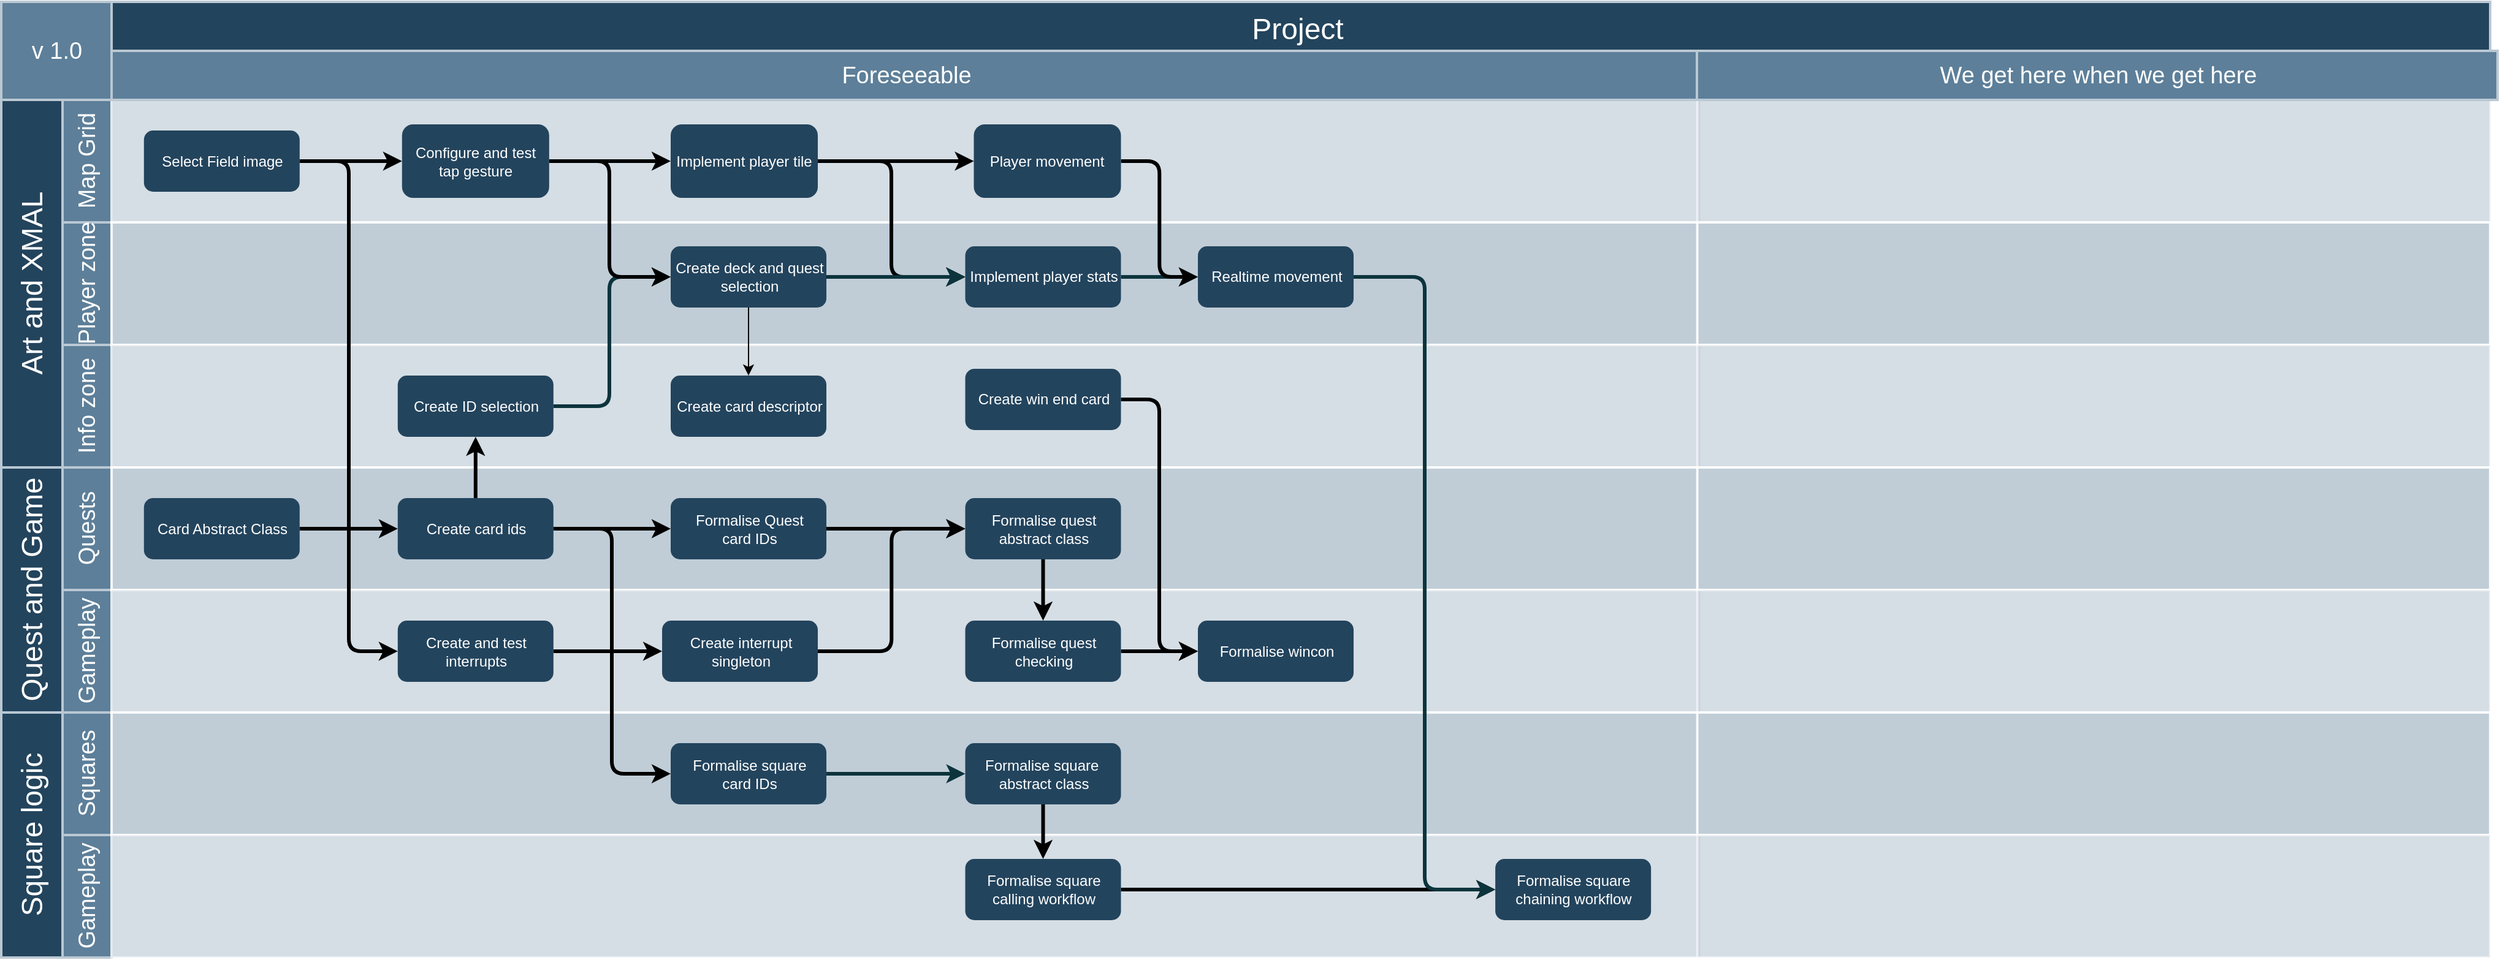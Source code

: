 <mxfile version="22.1.18" type="device">
  <diagram id="6a731a19-8d31-9384-78a2-239565b7b9f0" name="Page-1">
    <mxGraphModel dx="2200" dy="238" grid="1" gridSize="10" guides="1" tooltips="1" connect="1" arrows="1" fold="1" page="1" pageScale="1" pageWidth="1169" pageHeight="827" background="none" math="0" shadow="0">
      <root>
        <mxCell id="0" />
        <mxCell id="1" parent="0" />
        <mxCell id="56" value="Project&#xa;" style="strokeColor=#BAC8D3;fillColor=#23445D;fontSize=24;strokeWidth=2;fontFamily=Helvetica;html=1;fontColor=#FFFFFF;fontStyle=0;spacingBottom=8;spacingRight=0;spacingLeft=83;" parent="1" vertex="1">
          <mxGeometry x="154" y="850.5" width="2030" height="80" as="geometry" />
        </mxCell>
        <mxCell id="57" value="Art and XMAL" style="strokeColor=#BAC8D3;fillColor=#23445D;fontSize=24;strokeWidth=2;horizontal=0;fontFamily=Helvetica;html=1;fontColor=#FFFFFF;fontStyle=0" parent="1" vertex="1">
          <mxGeometry x="154" y="930.5" width="50" height="300" as="geometry" />
        </mxCell>
        <mxCell id="58" value="Map Grid" style="strokeColor=#BAC8D3;fillColor=#5d7f99;fontSize=19;strokeWidth=2;horizontal=0;fontFamily=Helvetica;html=1;labelBackgroundColor=none;fontColor=#FFFFFF;" parent="1" vertex="1">
          <mxGeometry x="204" y="930.5" width="40" height="100" as="geometry" />
        </mxCell>
        <mxCell id="59" value="v 1.0" style="strokeColor=#BAC8D3;fillColor=#5d7f99;fontSize=19;strokeWidth=2;fontFamily=Helvetica;html=1;labelBackgroundColor=none;fontColor=#FFFFFF;" parent="1" vertex="1">
          <mxGeometry x="154" y="850.5" width="90" height="80" as="geometry" />
        </mxCell>
        <mxCell id="60" value="Player zone" style="strokeColor=#BAC8D3;fillColor=#5d7f99;fontSize=19;strokeWidth=2;horizontal=0;fontFamily=Helvetica;html=1;labelBackgroundColor=none;fontColor=#FFFFFF;" parent="1" vertex="1">
          <mxGeometry x="204" y="1030.5" width="40" height="100" as="geometry" />
        </mxCell>
        <mxCell id="61" value="Info zone" style="strokeColor=#BAC8D3;fillColor=#5d7f99;fontSize=19;strokeWidth=2;horizontal=0;fontFamily=Helvetica;html=1;labelBackgroundColor=none;fontColor=#FFFFFF;" parent="1" vertex="1">
          <mxGeometry x="204" y="1130.5" width="40" height="100" as="geometry" />
        </mxCell>
        <mxCell id="62" value="Gameplay" style="strokeColor=#BAC8D3;fillColor=#5d7f99;fontSize=19;strokeWidth=2;horizontal=0;fontFamily=Helvetica;html=1;labelBackgroundColor=none;fontColor=#FFFFFF;" parent="1" vertex="1">
          <mxGeometry x="204" y="1330.5" width="40" height="100" as="geometry" />
        </mxCell>
        <mxCell id="63" value="Quests" style="strokeColor=#BAC8D3;fillColor=#5d7f99;fontSize=19;strokeWidth=2;horizontal=0;fontFamily=Helvetica;html=1;labelBackgroundColor=none;fontColor=#FFFFFF;" parent="1" vertex="1">
          <mxGeometry x="204" y="1230.5" width="40" height="100" as="geometry" />
        </mxCell>
        <mxCell id="64" value="Quest and Game" style="strokeColor=#BAC8D3;fillColor=#23445D;fontSize=24;strokeWidth=2;horizontal=0;fontFamily=Helvetica;html=1;fontColor=#FFFFFF;fontStyle=0" parent="1" vertex="1">
          <mxGeometry x="154" y="1230.5" width="50" height="200" as="geometry" />
        </mxCell>
        <mxCell id="65" value="Gameplay" style="strokeColor=#BAC8D3;fillColor=#5d7f99;fontSize=19;strokeWidth=2;horizontal=0;fontFamily=Helvetica;html=1;labelBackgroundColor=none;fontColor=#FFFFFF;" parent="1" vertex="1">
          <mxGeometry x="204" y="1530.5" width="40" height="100" as="geometry" />
        </mxCell>
        <mxCell id="66" value="Squares" style="strokeColor=#BAC8D3;fillColor=#5d7f99;fontSize=19;strokeWidth=2;horizontal=0;fontFamily=Helvetica;html=1;labelBackgroundColor=none;fontColor=#FFFFFF;" parent="1" vertex="1">
          <mxGeometry x="204" y="1430.5" width="40" height="100" as="geometry" />
        </mxCell>
        <mxCell id="67" value="Square logic" style="strokeColor=#BAC8D3;fillColor=#23445D;fontSize=24;strokeWidth=2;horizontal=0;fontFamily=Helvetica;html=1;fontColor=#FFFFFF;fontStyle=0" parent="1" vertex="1">
          <mxGeometry x="154" y="1430.5" width="50" height="200" as="geometry" />
        </mxCell>
        <mxCell id="68" value="" style="strokeColor=#FFFFFF;fillColor=#BAC8D3;fontSize=18;strokeWidth=2;fontFamily=Helvetica;html=1;opacity=60;" parent="1" vertex="1">
          <mxGeometry x="244" y="930.5" width="1296" height="100" as="geometry" />
        </mxCell>
        <mxCell id="69" value="" style="strokeColor=#FFFFFF;fillColor=#BAC8D3;fontSize=18;strokeWidth=2;fontFamily=Helvetica;html=1;opacity=90;" parent="1" vertex="1">
          <mxGeometry x="244" y="1030.5" width="1296" height="100" as="geometry" />
        </mxCell>
        <mxCell id="70" value="" style="strokeColor=#FFFFFF;fillColor=#BAC8D3;fontSize=18;strokeWidth=2;fontFamily=Helvetica;html=1;opacity=60;" parent="1" vertex="1">
          <mxGeometry x="244" y="1130.5" width="1296" height="100" as="geometry" />
        </mxCell>
        <mxCell id="71" value="" style="strokeColor=#FFFFFF;fillColor=#BAC8D3;fontSize=18;strokeWidth=2;fontFamily=Helvetica;html=1;opacity=90;" parent="1" vertex="1">
          <mxGeometry x="244" y="1230.5" width="1296" height="100" as="geometry" />
        </mxCell>
        <mxCell id="72" value="" style="strokeColor=#FFFFFF;fillColor=#BAC8D3;fontSize=18;strokeWidth=2;fontFamily=Helvetica;html=1;opacity=60;" parent="1" vertex="1">
          <mxGeometry x="244" y="1330.5" width="1296" height="100" as="geometry" />
        </mxCell>
        <mxCell id="73" value="" style="strokeColor=#FFFFFF;fillColor=#BAC8D3;fontSize=18;strokeWidth=2;fontFamily=Helvetica;html=1;opacity=90;" parent="1" vertex="1">
          <mxGeometry x="244" y="1430.5" width="1296" height="100" as="geometry" />
        </mxCell>
        <mxCell id="74" value="" style="strokeColor=#FFFFFF;fillColor=#BAC8D3;fontSize=18;strokeWidth=2;fontFamily=Helvetica;html=1;opacity=60;" parent="1" vertex="1">
          <mxGeometry x="244" y="1530.5" width="1296" height="100" as="geometry" />
        </mxCell>
        <mxCell id="82" value="" style="strokeColor=#FFFFFF;fillColor=#BAC8D3;fontSize=18;strokeWidth=2;fontFamily=Helvetica;html=1;opacity=60;" parent="1" vertex="1">
          <mxGeometry x="1537.333" y="930.5" width="647" height="100" as="geometry" />
        </mxCell>
        <mxCell id="83" value="" style="strokeColor=#FFFFFF;fillColor=#BAC8D3;fontSize=18;strokeWidth=2;fontFamily=Helvetica;html=1;opacity=90;" parent="1" vertex="1">
          <mxGeometry x="1537.333" y="1030.5" width="646.667" height="100" as="geometry" />
        </mxCell>
        <mxCell id="84" value="" style="strokeColor=#FFFFFF;fillColor=#BAC8D3;fontSize=18;strokeWidth=2;fontFamily=Helvetica;html=1;opacity=60;" parent="1" vertex="1">
          <mxGeometry x="1537.333" y="1130.5" width="646.667" height="100" as="geometry" />
        </mxCell>
        <mxCell id="85" value="" style="strokeColor=#FFFFFF;fillColor=#BAC8D3;fontSize=18;strokeWidth=2;fontFamily=Helvetica;html=1;opacity=90;" parent="1" vertex="1">
          <mxGeometry x="1537.333" y="1230.5" width="646.667" height="100" as="geometry" />
        </mxCell>
        <mxCell id="86" value="" style="strokeColor=#FFFFFF;fillColor=#BAC8D3;fontSize=18;strokeWidth=2;fontFamily=Helvetica;html=1;opacity=60;" parent="1" vertex="1">
          <mxGeometry x="1537.333" y="1330.5" width="646.667" height="100" as="geometry" />
        </mxCell>
        <mxCell id="87" value="" style="strokeColor=#FFFFFF;fillColor=#BAC8D3;fontSize=18;strokeWidth=2;fontFamily=Helvetica;html=1;opacity=90;" parent="1" vertex="1">
          <mxGeometry x="1537.333" y="1430.5" width="646.667" height="100" as="geometry" />
        </mxCell>
        <mxCell id="88" value="" style="strokeColor=#FFFFFF;fillColor=#BAC8D3;fontSize=18;strokeWidth=2;fontFamily=Helvetica;html=1;opacity=60;fontStyle=4" parent="1" vertex="1">
          <mxGeometry x="1537.333" y="1530.5" width="646.667" height="100" as="geometry" />
        </mxCell>
        <mxCell id="KreT_QJVxRflNTfqCWUp-144" value="" style="edgeStyle=orthogonalEdgeStyle;rounded=0;orthogonalLoop=1;jettySize=auto;html=1;strokeWidth=3;" edge="1" parent="1" source="90" target="KreT_QJVxRflNTfqCWUp-143">
          <mxGeometry relative="1" as="geometry" />
        </mxCell>
        <mxCell id="KreT_QJVxRflNTfqCWUp-169" value="" style="edgeStyle=elbowEdgeStyle;rounded=1;orthogonalLoop=1;jettySize=auto;html=1;strokeWidth=3;curved=0;" edge="1" parent="1" source="90" target="KreT_QJVxRflNTfqCWUp-167">
          <mxGeometry relative="1" as="geometry" />
        </mxCell>
        <mxCell id="90" value="Select Field image" style="rounded=1;fillColor=#23445D;strokeColor=none;strokeWidth=2;fontFamily=Helvetica;html=1;gradientColor=none;fontColor=#FFFFFF;" parent="1" vertex="1">
          <mxGeometry x="270.395" y="955.5" width="127" height="50" as="geometry" />
        </mxCell>
        <mxCell id="KreT_QJVxRflNTfqCWUp-160" value="" style="edgeStyle=orthogonalEdgeStyle;rounded=0;orthogonalLoop=1;jettySize=auto;html=1;" edge="1" parent="1" source="91" target="KreT_QJVxRflNTfqCWUp-157">
          <mxGeometry relative="1" as="geometry" />
        </mxCell>
        <mxCell id="91" value="Create deck and quest&lt;br&gt;selection" style="rounded=1;fillColor=#23445D;strokeColor=none;strokeWidth=2;fontFamily=Helvetica;html=1;gradientColor=none;fontColor=#FFFFFF;" parent="1" vertex="1">
          <mxGeometry x="700.005" y="1050" width="127" height="50" as="geometry" />
        </mxCell>
        <mxCell id="92" value="&lt;font color=&quot;#ffffff&quot;&gt;Create ID selection&lt;/font&gt;" style="rounded=1;fillColor=#23445D;strokeColor=none;strokeWidth=2;fontFamily=Helvetica;html=1;gradientColor=none;" parent="1" vertex="1">
          <mxGeometry x="477.394" y="1155.5" width="127" height="50" as="geometry" />
        </mxCell>
        <mxCell id="KreT_QJVxRflNTfqCWUp-172" value="" style="edgeStyle=elbowEdgeStyle;rounded=1;orthogonalLoop=1;jettySize=auto;html=1;curved=0;strokeWidth=3;" edge="1" parent="1" source="93" target="KreT_QJVxRflNTfqCWUp-170">
          <mxGeometry relative="1" as="geometry" />
        </mxCell>
        <mxCell id="93" value="Formalise Quest&lt;br&gt;card IDs" style="rounded=1;fillColor=#23445D;strokeColor=none;strokeWidth=2;fontFamily=Helvetica;html=1;gradientColor=none;fontColor=#FFFFFF;" parent="1" vertex="1">
          <mxGeometry x="700.005" y="1255.5" width="127" height="50" as="geometry" />
        </mxCell>
        <mxCell id="98" value="&lt;font color=&quot;#ffffff&quot;&gt;Realtime movement&lt;/font&gt;" style="rounded=1;fillColor=#23445D;strokeColor=none;strokeWidth=2;fontFamily=Helvetica;html=1;gradientColor=none;" parent="1" vertex="1">
          <mxGeometry x="1130.001" y="1050" width="127" height="50" as="geometry" />
        </mxCell>
        <mxCell id="KreT_QJVxRflNTfqCWUp-195" value="" style="edgeStyle=orthogonalEdgeStyle;rounded=1;orthogonalLoop=1;jettySize=auto;html=1;entryX=0;entryY=0.5;entryDx=0;entryDy=0;curved=0;strokeWidth=3;" edge="1" parent="1" source="101" target="111">
          <mxGeometry relative="1" as="geometry" />
        </mxCell>
        <mxCell id="101" value="Formalise square&lt;br&gt;calling workflow" style="rounded=1;fillColor=#23445D;strokeColor=none;strokeWidth=2;fontFamily=Helvetica;html=1;gradientColor=none;fontColor=#FFFFFF;" parent="1" vertex="1">
          <mxGeometry x="940.255" y="1550" width="127" height="50" as="geometry" />
        </mxCell>
        <mxCell id="102" value="&lt;font color=&quot;#ffffff&quot;&gt;Formalise square&lt;br&gt;card IDs&lt;br&gt;&lt;/font&gt;" style="rounded=1;fillColor=#23445D;strokeColor=none;strokeWidth=2;fontFamily=Helvetica;html=1;gradientColor=none;" parent="1" vertex="1">
          <mxGeometry x="700.009" y="1455.5" width="127" height="50" as="geometry" />
        </mxCell>
        <mxCell id="KreT_QJVxRflNTfqCWUp-180" value="" style="edgeStyle=orthogonalEdgeStyle;rounded=0;orthogonalLoop=1;jettySize=auto;html=1;strokeWidth=3;" edge="1" parent="1" source="103" target="101">
          <mxGeometry relative="1" as="geometry" />
        </mxCell>
        <mxCell id="103" value="&lt;font color=&quot;#ffffff&quot;&gt;Formalise square&amp;nbsp;&lt;br&gt;abstract class&lt;/font&gt;" style="rounded=1;fillColor=#23445D;strokeColor=none;strokeWidth=2;fontFamily=Helvetica;html=1;gradientColor=none;" parent="1" vertex="1">
          <mxGeometry x="940.255" y="1455.5" width="127" height="50" as="geometry" />
        </mxCell>
        <mxCell id="111" value="Formalise square&lt;br&gt;chaining workflow" style="rounded=1;fillColor=#23445D;strokeColor=none;strokeWidth=2;gradientColor=none;fontFamily=Helvetica;html=1;fontColor=#FFFFFF;" parent="1" vertex="1">
          <mxGeometry x="1372.572" y="1550" width="127" height="50" as="geometry" />
        </mxCell>
        <mxCell id="114" value="" style="edgeStyle=elbowEdgeStyle;elbow=horizontal;strokeWidth=3;strokeColor=#0C343D;fontFamily=Helvetica;html=1;" parent="1" source="92" target="91" edge="1">
          <mxGeometry x="6.449" y="830.5" width="131.973" height="100" as="geometry">
            <mxPoint x="6.449" y="930.5" as="sourcePoint" />
            <mxPoint x="138.422" y="830.5" as="targetPoint" />
            <Array as="points">
              <mxPoint x="650" y="1130" />
            </Array>
          </mxGeometry>
        </mxCell>
        <mxCell id="119" value="" style="edgeStyle=elbowEdgeStyle;elbow=horizontal;strokeWidth=3;strokeColor=#0C343D;fontFamily=Helvetica;html=1;" parent="1" source="91" target="97" edge="1">
          <mxGeometry x="6.449" y="830.5" width="131.973" height="100" as="geometry">
            <mxPoint x="6.449" y="930.5" as="sourcePoint" />
            <mxPoint x="138.422" y="830.5" as="targetPoint" />
          </mxGeometry>
        </mxCell>
        <mxCell id="122" value="" style="edgeStyle=elbowEdgeStyle;elbow=horizontal;strokeWidth=3;strokeColor=#0C343D;fontFamily=Helvetica;html=1;" parent="1" source="97" target="98" edge="1">
          <mxGeometry x="6.449" y="830.5" width="131.973" height="100" as="geometry">
            <mxPoint x="6.449" y="930.5" as="sourcePoint" />
            <mxPoint x="138.422" y="830.5" as="targetPoint" />
          </mxGeometry>
        </mxCell>
        <mxCell id="124" value="" style="edgeStyle=elbowEdgeStyle;elbow=horizontal;strokeWidth=3;strokeColor=#0C343D;fontFamily=Helvetica;html=1;" parent="1" source="102" target="103" edge="1">
          <mxGeometry x="6.449" y="830.5" width="131.973" height="100" as="geometry">
            <mxPoint x="6.449" y="930.5" as="sourcePoint" />
            <mxPoint x="138.422" y="830.5" as="targetPoint" />
          </mxGeometry>
        </mxCell>
        <mxCell id="135" value="" style="edgeStyle=elbowEdgeStyle;elbow=horizontal;strokeWidth=3;strokeColor=#0C343D;fontFamily=Helvetica;html=1;" parent="1" source="98" target="111" edge="1">
          <mxGeometry x="6.449" y="830.5" width="131.973" height="100" as="geometry">
            <mxPoint x="6.449" y="930.5" as="sourcePoint" />
            <mxPoint x="138.422" y="830.5" as="targetPoint" />
          </mxGeometry>
        </mxCell>
        <mxCell id="140" value="" style="group" parent="1" vertex="1" connectable="0">
          <mxGeometry x="244" y="890.5" width="1296" height="40" as="geometry" />
        </mxCell>
        <mxCell id="141" value="Foreseeable" style="strokeColor=#BAC8D3;fillColor=#5d7f99;fontSize=19;strokeWidth=2;fontFamily=Helvetica;html=1;labelBackgroundColor=none;fontColor=#FFFFFF;" parent="140" vertex="1">
          <mxGeometry width="1295.998" height="40" as="geometry" />
        </mxCell>
        <mxCell id="KreT_QJVxRflNTfqCWUp-149" value="" style="edgeStyle=elbowEdgeStyle;rounded=1;orthogonalLoop=1;jettySize=auto;html=1;strokeWidth=3;exitX=1;exitY=0.5;exitDx=0;exitDy=0;curved=0;" edge="1" parent="1" source="KreT_QJVxRflNTfqCWUp-143" target="91">
          <mxGeometry relative="1" as="geometry">
            <Array as="points">
              <mxPoint x="650" y="1020" />
            </Array>
          </mxGeometry>
        </mxCell>
        <mxCell id="KreT_QJVxRflNTfqCWUp-174" value="" style="edgeStyle=orthogonalEdgeStyle;rounded=0;orthogonalLoop=1;jettySize=auto;html=1;strokeWidth=3;" edge="1" parent="1" source="KreT_QJVxRflNTfqCWUp-143" target="KreT_QJVxRflNTfqCWUp-173">
          <mxGeometry relative="1" as="geometry" />
        </mxCell>
        <mxCell id="KreT_QJVxRflNTfqCWUp-143" value="Configure and test tap gesture" style="whiteSpace=wrap;html=1;fillColor=#23445D;strokeColor=none;fontColor=#FFFFFF;rounded=1;strokeWidth=2;gradientColor=none;" vertex="1" parent="1">
          <mxGeometry x="480.895" y="950.5" width="120" height="60" as="geometry" />
        </mxCell>
        <mxCell id="KreT_QJVxRflNTfqCWUp-147" value="" style="edgeStyle=orthogonalEdgeStyle;rounded=0;orthogonalLoop=1;jettySize=auto;html=1;strokeWidth=3;" edge="1" parent="1" source="KreT_QJVxRflNTfqCWUp-145" target="KreT_QJVxRflNTfqCWUp-146">
          <mxGeometry relative="1" as="geometry" />
        </mxCell>
        <mxCell id="KreT_QJVxRflNTfqCWUp-145" value="&lt;font color=&quot;#ffffff&quot;&gt;Card Abstract Class&lt;/font&gt;" style="rounded=1;fillColor=#23445D;strokeColor=none;strokeWidth=2;fontFamily=Helvetica;html=1;gradientColor=none;" vertex="1" parent="1">
          <mxGeometry x="270.394" y="1255.5" width="127" height="50" as="geometry" />
        </mxCell>
        <mxCell id="KreT_QJVxRflNTfqCWUp-148" value="" style="edgeStyle=orthogonalEdgeStyle;rounded=0;orthogonalLoop=1;jettySize=auto;html=1;strokeWidth=3;" edge="1" parent="1" source="KreT_QJVxRflNTfqCWUp-146" target="92">
          <mxGeometry relative="1" as="geometry" />
        </mxCell>
        <mxCell id="KreT_QJVxRflNTfqCWUp-162" value="" style="edgeStyle=elbowEdgeStyle;rounded=1;orthogonalLoop=1;jettySize=auto;html=1;strokeWidth=3;" edge="1" parent="1" source="KreT_QJVxRflNTfqCWUp-146" target="102">
          <mxGeometry relative="1" as="geometry" />
        </mxCell>
        <mxCell id="KreT_QJVxRflNTfqCWUp-163" value="" style="edgeStyle=orthogonalEdgeStyle;rounded=1;orthogonalLoop=1;jettySize=auto;html=1;curved=0;strokeWidth=3;" edge="1" parent="1" source="KreT_QJVxRflNTfqCWUp-146" target="93">
          <mxGeometry relative="1" as="geometry" />
        </mxCell>
        <mxCell id="KreT_QJVxRflNTfqCWUp-146" value="&lt;font color=&quot;#ffffff&quot;&gt;Create card ids&lt;/font&gt;" style="rounded=1;fillColor=#23445D;strokeColor=none;strokeWidth=2;fontFamily=Helvetica;html=1;gradientColor=none;" vertex="1" parent="1">
          <mxGeometry x="477.394" y="1255.5" width="127" height="50" as="geometry" />
        </mxCell>
        <mxCell id="KreT_QJVxRflNTfqCWUp-157" value="&lt;font color=&quot;#ffffff&quot;&gt;Create card descriptor&lt;/font&gt;" style="rounded=1;fillColor=#23445D;strokeColor=none;strokeWidth=2;fontFamily=Helvetica;html=1;gradientColor=none;" vertex="1" parent="1">
          <mxGeometry x="700.004" y="1155.5" width="127" height="50" as="geometry" />
        </mxCell>
        <mxCell id="KreT_QJVxRflNTfqCWUp-177" value="" style="edgeStyle=orthogonalEdgeStyle;rounded=1;orthogonalLoop=1;jettySize=auto;html=1;curved=0;strokeWidth=3;" edge="1" parent="1" source="KreT_QJVxRflNTfqCWUp-167" target="KreT_QJVxRflNTfqCWUp-176">
          <mxGeometry relative="1" as="geometry" />
        </mxCell>
        <mxCell id="KreT_QJVxRflNTfqCWUp-167" value="Create and test&lt;br&gt;interrupts" style="rounded=1;fillColor=#23445D;strokeColor=none;strokeWidth=2;fontFamily=Helvetica;html=1;gradientColor=none;fontColor=#FFFFFF;" vertex="1" parent="1">
          <mxGeometry x="477.395" y="1355.5" width="127" height="50" as="geometry" />
        </mxCell>
        <mxCell id="KreT_QJVxRflNTfqCWUp-183" value="" style="edgeStyle=orthogonalEdgeStyle;rounded=1;orthogonalLoop=1;jettySize=auto;html=1;strokeWidth=3;curved=0;" edge="1" parent="1" source="KreT_QJVxRflNTfqCWUp-170" target="KreT_QJVxRflNTfqCWUp-182">
          <mxGeometry relative="1" as="geometry" />
        </mxCell>
        <mxCell id="KreT_QJVxRflNTfqCWUp-170" value="Formalise quest&lt;br&gt;abstract class" style="rounded=1;fillColor=#23445D;strokeColor=none;strokeWidth=2;fontFamily=Helvetica;html=1;gradientColor=none;fontColor=#FFFFFF;" vertex="1" parent="1">
          <mxGeometry x="940.255" y="1255.5" width="127" height="50" as="geometry" />
        </mxCell>
        <mxCell id="KreT_QJVxRflNTfqCWUp-179" value="" style="edgeStyle=elbowEdgeStyle;rounded=1;orthogonalLoop=1;jettySize=auto;html=1;curved=0;strokeWidth=3;" edge="1" parent="1" source="KreT_QJVxRflNTfqCWUp-173" target="97">
          <mxGeometry relative="1" as="geometry" />
        </mxCell>
        <mxCell id="KreT_QJVxRflNTfqCWUp-193" value="" style="edgeStyle=orthogonalEdgeStyle;rounded=1;orthogonalLoop=1;jettySize=auto;html=1;curved=0;strokeWidth=3;" edge="1" parent="1" source="KreT_QJVxRflNTfqCWUp-173" target="KreT_QJVxRflNTfqCWUp-192">
          <mxGeometry relative="1" as="geometry" />
        </mxCell>
        <mxCell id="KreT_QJVxRflNTfqCWUp-173" value="Implement player tile" style="whiteSpace=wrap;html=1;fillColor=#23445D;strokeColor=none;fontColor=#FFFFFF;rounded=1;strokeWidth=2;gradientColor=none;" vertex="1" parent="1">
          <mxGeometry x="700.005" y="950.5" width="120" height="60" as="geometry" />
        </mxCell>
        <mxCell id="KreT_QJVxRflNTfqCWUp-175" value="" style="edgeStyle=elbowEdgeStyle;elbow=horizontal;strokeWidth=3;strokeColor=#0C343D;fontFamily=Helvetica;html=1;" edge="1" parent="1" source="91" target="97">
          <mxGeometry x="6.449" y="830.5" width="131.973" height="100" as="geometry">
            <mxPoint x="827" y="1075" as="sourcePoint" />
            <mxPoint x="1373" y="981" as="targetPoint" />
          </mxGeometry>
        </mxCell>
        <mxCell id="97" value="&lt;font color=&quot;#ffffff&quot;&gt;Implement player stats&lt;/font&gt;" style="rounded=1;fillColor=#23445D;strokeColor=none;strokeWidth=2;fontFamily=Helvetica;html=1;gradientColor=none;" parent="1" vertex="1">
          <mxGeometry x="940.255" y="1050" width="127" height="50" as="geometry" />
        </mxCell>
        <mxCell id="KreT_QJVxRflNTfqCWUp-178" value="" style="edgeStyle=orthogonalEdgeStyle;rounded=1;orthogonalLoop=1;jettySize=auto;html=1;entryX=0;entryY=0.5;entryDx=0;entryDy=0;strokeWidth=3;curved=0;" edge="1" parent="1" source="KreT_QJVxRflNTfqCWUp-176" target="KreT_QJVxRflNTfqCWUp-170">
          <mxGeometry relative="1" as="geometry" />
        </mxCell>
        <mxCell id="KreT_QJVxRflNTfqCWUp-176" value="Create interrupt&lt;br&gt;singleton" style="rounded=1;fillColor=#23445D;strokeColor=none;strokeWidth=2;fontFamily=Helvetica;html=1;gradientColor=none;fontColor=#FFFFFF;" vertex="1" parent="1">
          <mxGeometry x="693.005" y="1355.5" width="127" height="50" as="geometry" />
        </mxCell>
        <mxCell id="KreT_QJVxRflNTfqCWUp-185" value="" style="edgeStyle=elbowEdgeStyle;rounded=1;orthogonalLoop=1;jettySize=auto;html=1;curved=0;strokeWidth=3;" edge="1" parent="1" source="KreT_QJVxRflNTfqCWUp-182" target="KreT_QJVxRflNTfqCWUp-184">
          <mxGeometry relative="1" as="geometry" />
        </mxCell>
        <mxCell id="KreT_QJVxRflNTfqCWUp-182" value="&lt;font color=&quot;#ffffff&quot;&gt;Formalise quest&lt;br&gt;checking&lt;/font&gt;" style="rounded=1;fillColor=#23445D;strokeColor=none;strokeWidth=2;fontFamily=Helvetica;html=1;gradientColor=none;" vertex="1" parent="1">
          <mxGeometry x="940.255" y="1355.5" width="127" height="50" as="geometry" />
        </mxCell>
        <mxCell id="KreT_QJVxRflNTfqCWUp-184" value="&lt;font color=&quot;#ffffff&quot;&gt;Formalise wincon&lt;/font&gt;" style="rounded=1;fillColor=#23445D;strokeColor=none;strokeWidth=2;fontFamily=Helvetica;html=1;gradientColor=none;" vertex="1" parent="1">
          <mxGeometry x="1130.005" y="1355.5" width="127" height="50" as="geometry" />
        </mxCell>
        <mxCell id="KreT_QJVxRflNTfqCWUp-188" value="" style="edgeStyle=elbowEdgeStyle;rounded=1;orthogonalLoop=1;jettySize=auto;html=1;strokeWidth=3;curved=0;" edge="1" parent="1" source="KreT_QJVxRflNTfqCWUp-186" target="KreT_QJVxRflNTfqCWUp-184">
          <mxGeometry relative="1" as="geometry" />
        </mxCell>
        <mxCell id="KreT_QJVxRflNTfqCWUp-186" value="&lt;font color=&quot;#ffffff&quot;&gt;Create win end card&lt;/font&gt;" style="rounded=1;fillColor=#23445D;strokeColor=none;strokeWidth=2;fontFamily=Helvetica;html=1;gradientColor=none;" vertex="1" parent="1">
          <mxGeometry x="940.255" y="1150" width="127" height="50" as="geometry" />
        </mxCell>
        <mxCell id="KreT_QJVxRflNTfqCWUp-194" value="" style="edgeStyle=orthogonalEdgeStyle;rounded=1;orthogonalLoop=1;jettySize=auto;html=1;entryX=0;entryY=0.5;entryDx=0;entryDy=0;curved=0;strokeWidth=3;" edge="1" parent="1" source="KreT_QJVxRflNTfqCWUp-192" target="98">
          <mxGeometry relative="1" as="geometry" />
        </mxCell>
        <mxCell id="KreT_QJVxRflNTfqCWUp-192" value="Player movement" style="whiteSpace=wrap;html=1;fillColor=#23445D;strokeColor=none;fontColor=#FFFFFF;rounded=1;strokeWidth=2;gradientColor=none;" vertex="1" parent="1">
          <mxGeometry x="947.255" y="950.5" width="120" height="60" as="geometry" />
        </mxCell>
        <mxCell id="143" value="We get here when we get here" style="strokeColor=#BAC8D3;fillColor=#5d7f99;fontSize=19;strokeWidth=2;fontFamily=Helvetica;html=1;labelBackgroundColor=none;fontColor=#FFFFFF;" parent="1" vertex="1">
          <mxGeometry x="1537" y="890.5" width="653" height="40" as="geometry" />
        </mxCell>
      </root>
    </mxGraphModel>
  </diagram>
</mxfile>
